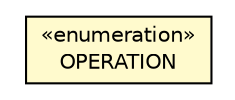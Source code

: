 #!/usr/local/bin/dot
#
# Class diagram 
# Generated by UMLGraph version R5_6-24-gf6e263 (http://www.umlgraph.org/)
#

digraph G {
	edge [fontname="Helvetica",fontsize=10,labelfontname="Helvetica",labelfontsize=10];
	node [fontname="Helvetica",fontsize=10,shape=plaintext];
	nodesep=0.25;
	ranksep=0.5;
	// com.orientechnologies.orient.core.tx.OTransactionIndexChanges.OPERATION
	c4216098 [label=<<table title="com.orientechnologies.orient.core.tx.OTransactionIndexChanges.OPERATION" border="0" cellborder="1" cellspacing="0" cellpadding="2" port="p" bgcolor="lemonChiffon" href="./OTransactionIndexChanges.OPERATION.html">
		<tr><td><table border="0" cellspacing="0" cellpadding="1">
<tr><td align="center" balign="center"> &#171;enumeration&#187; </td></tr>
<tr><td align="center" balign="center"> OPERATION </td></tr>
		</table></td></tr>
		</table>>, URL="./OTransactionIndexChanges.OPERATION.html", fontname="Helvetica", fontcolor="black", fontsize=10.0];
}

